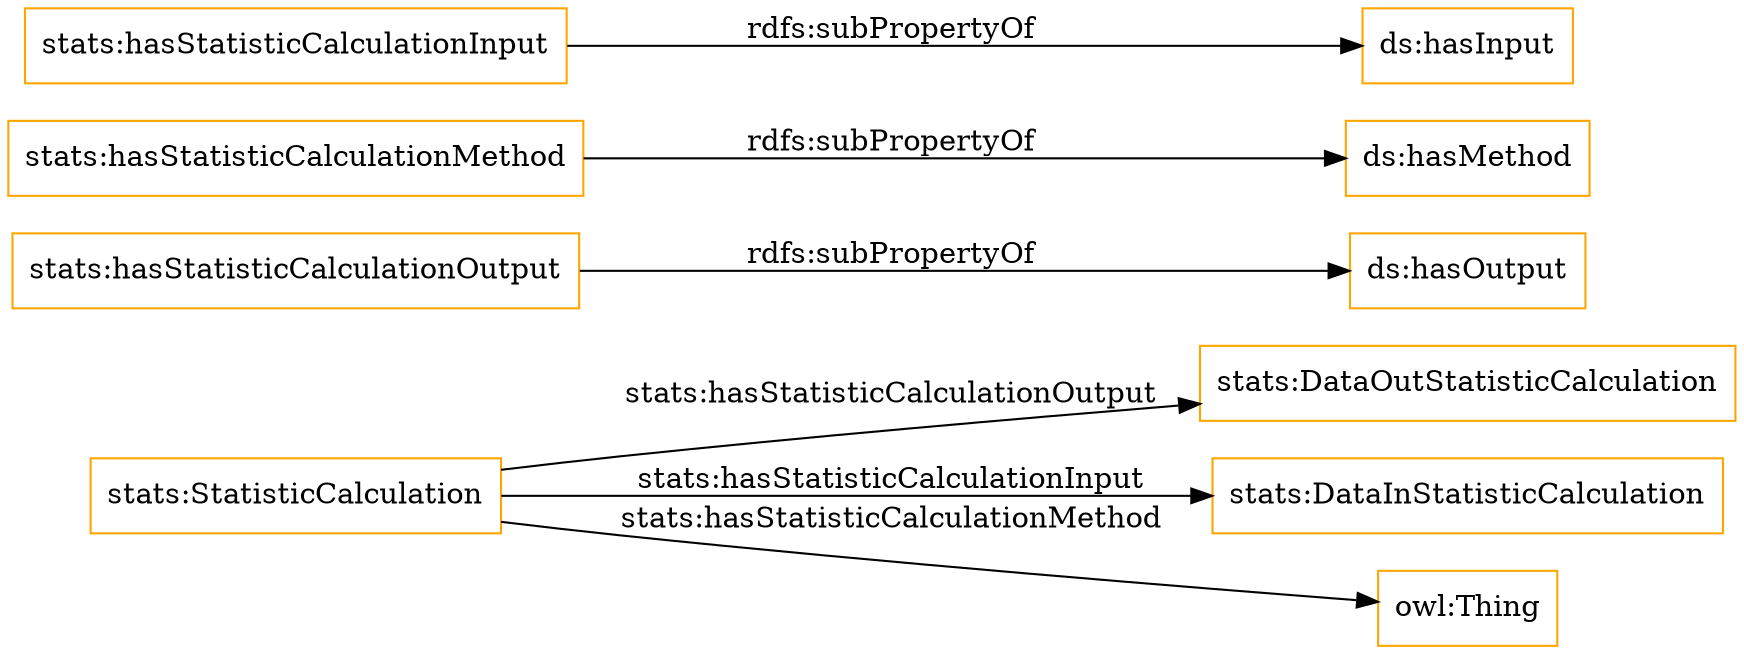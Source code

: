digraph ar2dtool_diagram { 
rankdir=LR;
size="1501"
node [shape = rectangle, color="orange"]; "stats:DataOutStatisticCalculation" "stats:DataInStatisticCalculation" "stats:StatisticCalculation" ; /*classes style*/
	"stats:hasStatisticCalculationOutput" -> "ds:hasOutput" [ label = "rdfs:subPropertyOf" ];
	"stats:hasStatisticCalculationMethod" -> "ds:hasMethod" [ label = "rdfs:subPropertyOf" ];
	"stats:hasStatisticCalculationInput" -> "ds:hasInput" [ label = "rdfs:subPropertyOf" ];
	"stats:StatisticCalculation" -> "owl:Thing" [ label = "stats:hasStatisticCalculationMethod" ];
	"stats:StatisticCalculation" -> "stats:DataOutStatisticCalculation" [ label = "stats:hasStatisticCalculationOutput" ];
	"stats:StatisticCalculation" -> "stats:DataInStatisticCalculation" [ label = "stats:hasStatisticCalculationInput" ];

}

